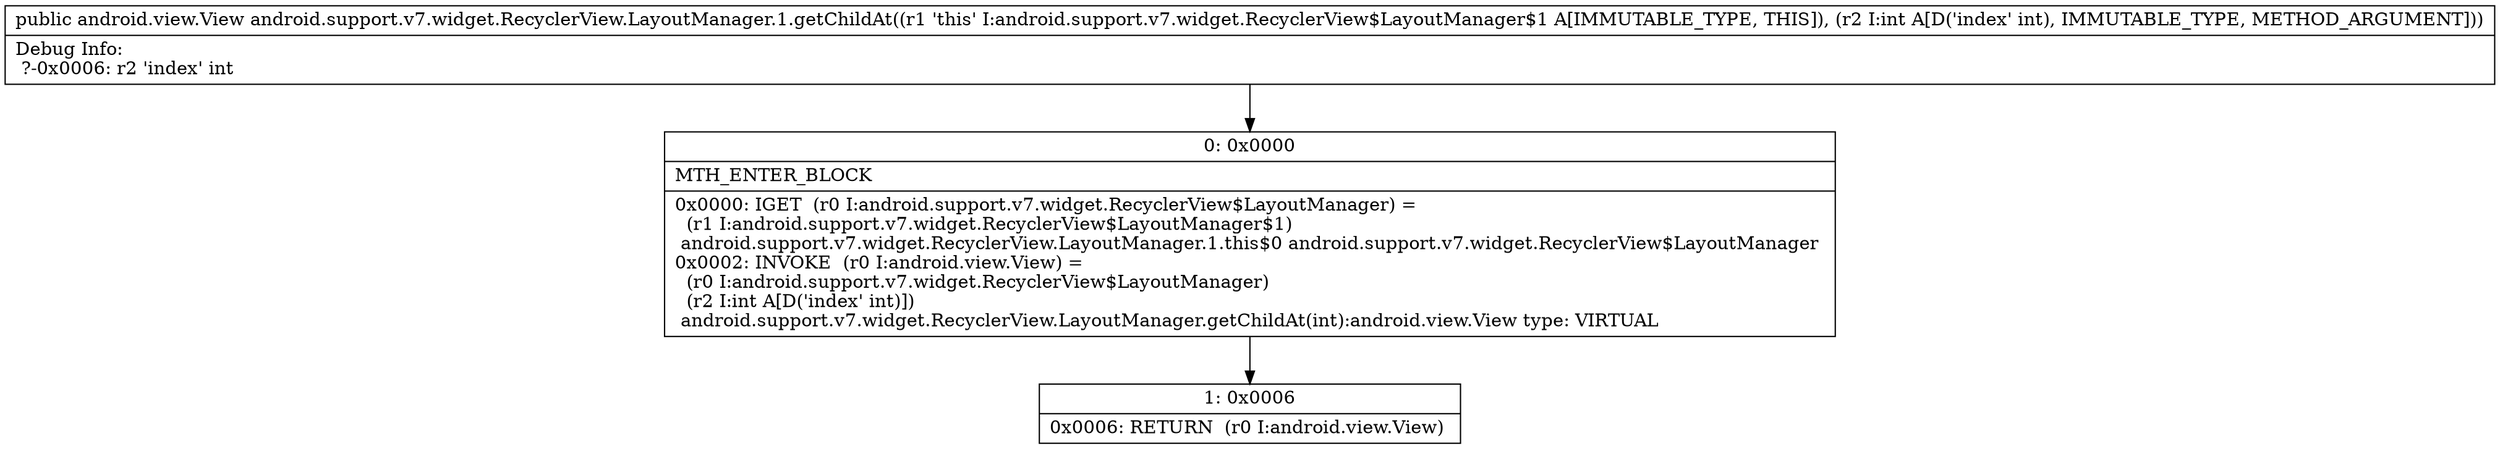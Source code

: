 digraph "CFG forandroid.support.v7.widget.RecyclerView.LayoutManager.1.getChildAt(I)Landroid\/view\/View;" {
Node_0 [shape=record,label="{0\:\ 0x0000|MTH_ENTER_BLOCK\l|0x0000: IGET  (r0 I:android.support.v7.widget.RecyclerView$LayoutManager) = \l  (r1 I:android.support.v7.widget.RecyclerView$LayoutManager$1)\l android.support.v7.widget.RecyclerView.LayoutManager.1.this$0 android.support.v7.widget.RecyclerView$LayoutManager \l0x0002: INVOKE  (r0 I:android.view.View) = \l  (r0 I:android.support.v7.widget.RecyclerView$LayoutManager)\l  (r2 I:int A[D('index' int)])\l android.support.v7.widget.RecyclerView.LayoutManager.getChildAt(int):android.view.View type: VIRTUAL \l}"];
Node_1 [shape=record,label="{1\:\ 0x0006|0x0006: RETURN  (r0 I:android.view.View) \l}"];
MethodNode[shape=record,label="{public android.view.View android.support.v7.widget.RecyclerView.LayoutManager.1.getChildAt((r1 'this' I:android.support.v7.widget.RecyclerView$LayoutManager$1 A[IMMUTABLE_TYPE, THIS]), (r2 I:int A[D('index' int), IMMUTABLE_TYPE, METHOD_ARGUMENT]))  | Debug Info:\l  ?\-0x0006: r2 'index' int\l}"];
MethodNode -> Node_0;
Node_0 -> Node_1;
}

